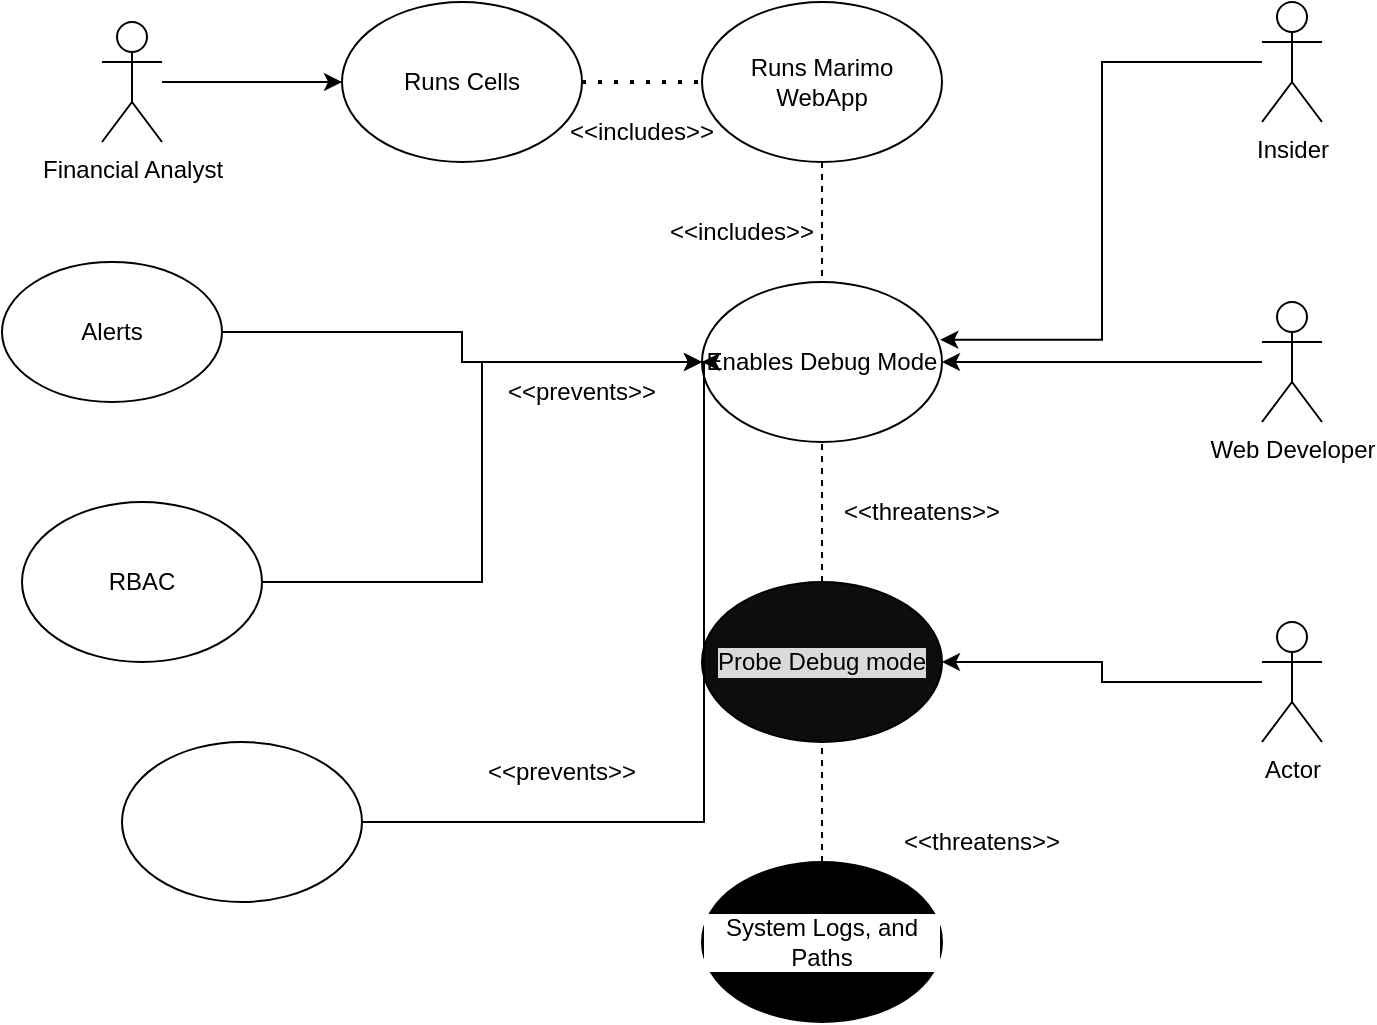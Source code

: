 <mxfile version="26.1.0">
  <diagram name="Page-1" id="B18XRDJ-QsNpDFk5x9fd">
    <mxGraphModel dx="1158" dy="628" grid="1" gridSize="10" guides="1" tooltips="1" connect="1" arrows="1" fold="1" page="1" pageScale="1" pageWidth="850" pageHeight="1100" math="0" shadow="0">
      <root>
        <mxCell id="0" />
        <mxCell id="1" parent="0" />
        <mxCell id="2vKA8tlMeW09z5QeAfLY-30" value="" style="edgeStyle=orthogonalEdgeStyle;rounded=0;orthogonalLoop=1;jettySize=auto;html=1;" edge="1" parent="1" source="2vKA8tlMeW09z5QeAfLY-1" target="2vKA8tlMeW09z5QeAfLY-11">
          <mxGeometry relative="1" as="geometry" />
        </mxCell>
        <mxCell id="2vKA8tlMeW09z5QeAfLY-1" value="Financial Analyst" style="shape=umlActor;verticalLabelPosition=bottom;verticalAlign=top;html=1;outlineConnect=0;" vertex="1" parent="1">
          <mxGeometry x="150" y="140" width="30" height="60" as="geometry" />
        </mxCell>
        <mxCell id="2vKA8tlMeW09z5QeAfLY-32" style="edgeStyle=orthogonalEdgeStyle;rounded=0;orthogonalLoop=1;jettySize=auto;html=1;" edge="1" parent="1" source="2vKA8tlMeW09z5QeAfLY-2" target="2vKA8tlMeW09z5QeAfLY-24">
          <mxGeometry relative="1" as="geometry" />
        </mxCell>
        <mxCell id="2vKA8tlMeW09z5QeAfLY-2" value="Web Developer" style="shape=umlActor;verticalLabelPosition=bottom;verticalAlign=top;html=1;outlineConnect=0;" vertex="1" parent="1">
          <mxGeometry x="730" y="280" width="30" height="60" as="geometry" />
        </mxCell>
        <mxCell id="2vKA8tlMeW09z5QeAfLY-11" value="Runs Cells" style="ellipse;whiteSpace=wrap;html=1;" vertex="1" parent="1">
          <mxGeometry x="270" y="130" width="120" height="80" as="geometry" />
        </mxCell>
        <mxCell id="2vKA8tlMeW09z5QeAfLY-21" value="Runs Marimo WebApp" style="ellipse;whiteSpace=wrap;html=1;" vertex="1" parent="1">
          <mxGeometry x="450" y="130" width="120" height="80" as="geometry" />
        </mxCell>
        <mxCell id="2vKA8tlMeW09z5QeAfLY-31" style="edgeStyle=orthogonalEdgeStyle;rounded=0;orthogonalLoop=1;jettySize=auto;html=1;entryX=0.993;entryY=0.361;entryDx=0;entryDy=0;entryPerimeter=0;" edge="1" parent="1" source="2vKA8tlMeW09z5QeAfLY-22" target="2vKA8tlMeW09z5QeAfLY-24">
          <mxGeometry relative="1" as="geometry">
            <mxPoint x="610" y="190" as="targetPoint" />
          </mxGeometry>
        </mxCell>
        <mxCell id="2vKA8tlMeW09z5QeAfLY-22" value="Insider" style="shape=umlActor;verticalLabelPosition=bottom;verticalAlign=top;html=1;outlineConnect=0;" vertex="1" parent="1">
          <mxGeometry x="730" y="130" width="30" height="60" as="geometry" />
        </mxCell>
        <mxCell id="2vKA8tlMeW09z5QeAfLY-24" value="Enables Debug Mode" style="ellipse;whiteSpace=wrap;html=1;" vertex="1" parent="1">
          <mxGeometry x="450" y="270" width="120" height="80" as="geometry" />
        </mxCell>
        <mxCell id="2vKA8tlMeW09z5QeAfLY-37" style="edgeStyle=orthogonalEdgeStyle;rounded=0;orthogonalLoop=1;jettySize=auto;html=1;" edge="1" parent="1" source="2vKA8tlMeW09z5QeAfLY-26" target="2vKA8tlMeW09z5QeAfLY-27">
          <mxGeometry relative="1" as="geometry" />
        </mxCell>
        <mxCell id="2vKA8tlMeW09z5QeAfLY-26" value="Actor" style="shape=umlActor;verticalLabelPosition=bottom;verticalAlign=top;html=1;outlineConnect=0;" vertex="1" parent="1">
          <mxGeometry x="730" y="440" width="30" height="60" as="geometry" />
        </mxCell>
        <mxCell id="2vKA8tlMeW09z5QeAfLY-27" value="Probe Debug mode" style="ellipse;whiteSpace=wrap;html=1;labelBackgroundColor=light-dark(#dadada, #ededed);fillColor=light-dark(#0d0d0d, #ededed);" vertex="1" parent="1">
          <mxGeometry x="450" y="420" width="120" height="80" as="geometry" />
        </mxCell>
        <mxCell id="2vKA8tlMeW09z5QeAfLY-28" value="System Logs, and Paths" style="ellipse;whiteSpace=wrap;html=1;fillStyle=auto;fillColor=#000000;labelBackgroundColor=default;" vertex="1" parent="1">
          <mxGeometry x="450" y="560" width="120" height="80" as="geometry" />
        </mxCell>
        <mxCell id="2vKA8tlMeW09z5QeAfLY-33" value="" style="endArrow=none;dashed=1;html=1;dashPattern=1 3;strokeWidth=2;rounded=0;exitX=1;exitY=0.5;exitDx=0;exitDy=0;entryX=0;entryY=0.5;entryDx=0;entryDy=0;" edge="1" parent="1" source="2vKA8tlMeW09z5QeAfLY-11" target="2vKA8tlMeW09z5QeAfLY-21">
          <mxGeometry width="50" height="50" relative="1" as="geometry">
            <mxPoint x="460" y="360" as="sourcePoint" />
            <mxPoint x="510" y="310" as="targetPoint" />
          </mxGeometry>
        </mxCell>
        <mxCell id="2vKA8tlMeW09z5QeAfLY-35" value="" style="endArrow=none;dashed=1;html=1;rounded=0;exitX=0.5;exitY=1;exitDx=0;exitDy=0;entryX=0.5;entryY=0;entryDx=0;entryDy=0;" edge="1" parent="1" source="2vKA8tlMeW09z5QeAfLY-21" target="2vKA8tlMeW09z5QeAfLY-24">
          <mxGeometry width="50" height="50" relative="1" as="geometry">
            <mxPoint x="460" y="360" as="sourcePoint" />
            <mxPoint x="510" y="310" as="targetPoint" />
          </mxGeometry>
        </mxCell>
        <mxCell id="2vKA8tlMeW09z5QeAfLY-41" value="" style="endArrow=none;dashed=1;html=1;rounded=0;exitX=0.5;exitY=0;exitDx=0;exitDy=0;" edge="1" parent="1" source="2vKA8tlMeW09z5QeAfLY-27">
          <mxGeometry width="50" height="50" relative="1" as="geometry">
            <mxPoint x="460" y="400" as="sourcePoint" />
            <mxPoint x="510" y="350" as="targetPoint" />
          </mxGeometry>
        </mxCell>
        <mxCell id="2vKA8tlMeW09z5QeAfLY-42" value="" style="endArrow=none;dashed=1;html=1;rounded=0;entryX=0.5;entryY=1;entryDx=0;entryDy=0;" edge="1" parent="1" source="2vKA8tlMeW09z5QeAfLY-28" target="2vKA8tlMeW09z5QeAfLY-27">
          <mxGeometry width="50" height="50" relative="1" as="geometry">
            <mxPoint x="460" y="400" as="sourcePoint" />
            <mxPoint x="510" y="350" as="targetPoint" />
          </mxGeometry>
        </mxCell>
        <mxCell id="2vKA8tlMeW09z5QeAfLY-43" value="&amp;lt;&amp;lt;includes&amp;gt;&amp;gt;" style="text;strokeColor=none;align=center;fillColor=none;html=1;verticalAlign=middle;whiteSpace=wrap;rounded=0;" vertex="1" parent="1">
          <mxGeometry x="390" y="180" width="60" height="30" as="geometry" />
        </mxCell>
        <mxCell id="2vKA8tlMeW09z5QeAfLY-44" value="&amp;lt;&amp;lt;includes&amp;gt;&amp;gt;" style="text;strokeColor=none;align=center;fillColor=none;html=1;verticalAlign=middle;whiteSpace=wrap;rounded=0;" vertex="1" parent="1">
          <mxGeometry x="440" y="230" width="60" height="30" as="geometry" />
        </mxCell>
        <mxCell id="2vKA8tlMeW09z5QeAfLY-45" value="&amp;lt;&amp;lt;threatens&amp;gt;&amp;gt;" style="text;strokeColor=none;align=center;fillColor=none;html=1;verticalAlign=middle;whiteSpace=wrap;rounded=0;" vertex="1" parent="1">
          <mxGeometry x="530" y="370" width="60" height="30" as="geometry" />
        </mxCell>
        <mxCell id="2vKA8tlMeW09z5QeAfLY-54" style="edgeStyle=orthogonalEdgeStyle;rounded=0;orthogonalLoop=1;jettySize=auto;html=1;exitX=1;exitY=0.5;exitDx=0;exitDy=0;entryX=0;entryY=0.5;entryDx=0;entryDy=0;" edge="1" parent="1" source="2vKA8tlMeW09z5QeAfLY-49" target="2vKA8tlMeW09z5QeAfLY-24">
          <mxGeometry relative="1" as="geometry" />
        </mxCell>
        <mxCell id="2vKA8tlMeW09z5QeAfLY-49" value="Alerts" style="ellipse;whiteSpace=wrap;html=1;" vertex="1" parent="1">
          <mxGeometry x="100" y="260" width="110" height="70" as="geometry" />
        </mxCell>
        <mxCell id="2vKA8tlMeW09z5QeAfLY-55" style="edgeStyle=orthogonalEdgeStyle;rounded=0;orthogonalLoop=1;jettySize=auto;html=1;entryX=0;entryY=0.5;entryDx=0;entryDy=0;" edge="1" parent="1" source="2vKA8tlMeW09z5QeAfLY-51" target="2vKA8tlMeW09z5QeAfLY-24">
          <mxGeometry relative="1" as="geometry" />
        </mxCell>
        <mxCell id="2vKA8tlMeW09z5QeAfLY-51" value="RBAC" style="ellipse;whiteSpace=wrap;html=1;" vertex="1" parent="1">
          <mxGeometry x="110" y="380" width="120" height="80" as="geometry" />
        </mxCell>
        <mxCell id="2vKA8tlMeW09z5QeAfLY-56" style="edgeStyle=orthogonalEdgeStyle;rounded=0;orthogonalLoop=1;jettySize=auto;html=1;" edge="1" parent="1" source="2vKA8tlMeW09z5QeAfLY-53">
          <mxGeometry relative="1" as="geometry">
            <mxPoint x="450" y="310" as="targetPoint" />
            <Array as="points">
              <mxPoint x="451" y="540" />
              <mxPoint x="451" y="310" />
            </Array>
          </mxGeometry>
        </mxCell>
        <mxCell id="2vKA8tlMeW09z5QeAfLY-53" value="" style="ellipse;whiteSpace=wrap;html=1;" vertex="1" parent="1">
          <mxGeometry x="160" y="500" width="120" height="80" as="geometry" />
        </mxCell>
        <mxCell id="2vKA8tlMeW09z5QeAfLY-58" value="&amp;lt;&amp;lt;prevents&amp;gt;&amp;gt;" style="text;strokeColor=none;align=center;fillColor=none;html=1;verticalAlign=middle;whiteSpace=wrap;rounded=0;" vertex="1" parent="1">
          <mxGeometry x="360" y="310" width="60" height="30" as="geometry" />
        </mxCell>
        <mxCell id="2vKA8tlMeW09z5QeAfLY-59" value="&amp;lt;&amp;lt;prevents&amp;gt;&amp;gt;" style="text;strokeColor=none;align=center;fillColor=none;html=1;verticalAlign=middle;whiteSpace=wrap;rounded=0;" vertex="1" parent="1">
          <mxGeometry x="350" y="500" width="60" height="30" as="geometry" />
        </mxCell>
        <mxCell id="2vKA8tlMeW09z5QeAfLY-60" value="&amp;lt;&amp;lt;threatens&amp;gt;&amp;gt;" style="text;strokeColor=none;align=center;fillColor=none;html=1;verticalAlign=middle;whiteSpace=wrap;rounded=0;" vertex="1" parent="1">
          <mxGeometry x="560" y="535" width="60" height="30" as="geometry" />
        </mxCell>
      </root>
    </mxGraphModel>
  </diagram>
</mxfile>

